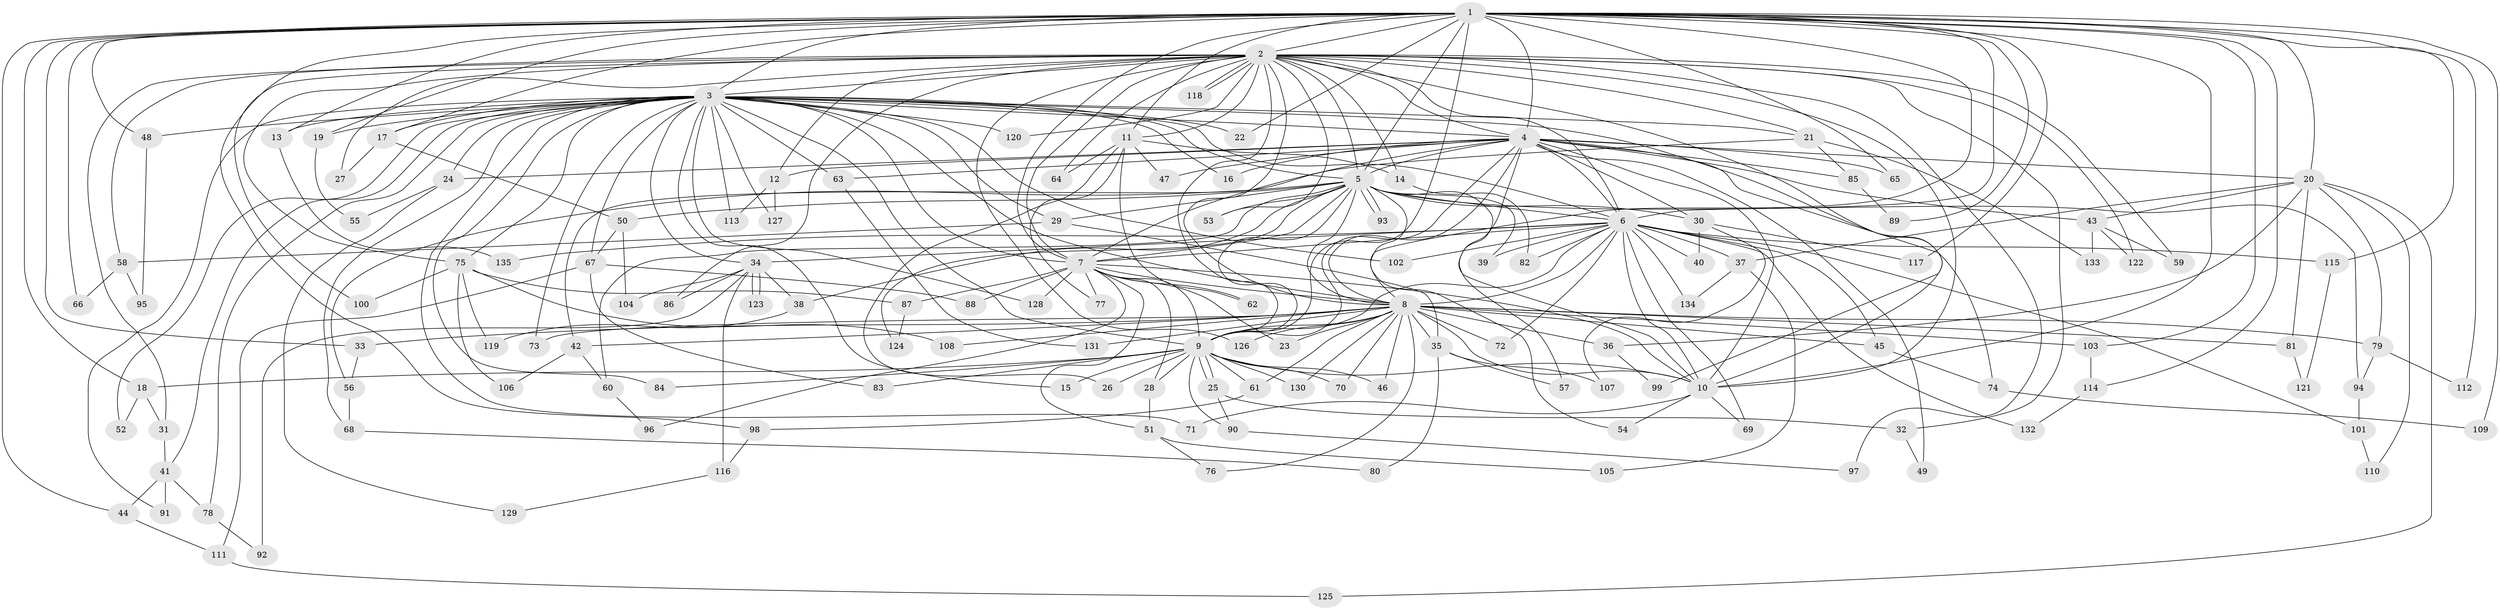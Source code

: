 // Generated by graph-tools (version 1.1) at 2025/45/03/09/25 04:45:17]
// undirected, 135 vertices, 295 edges
graph export_dot {
graph [start="1"]
  node [color=gray90,style=filled];
  1;
  2;
  3;
  4;
  5;
  6;
  7;
  8;
  9;
  10;
  11;
  12;
  13;
  14;
  15;
  16;
  17;
  18;
  19;
  20;
  21;
  22;
  23;
  24;
  25;
  26;
  27;
  28;
  29;
  30;
  31;
  32;
  33;
  34;
  35;
  36;
  37;
  38;
  39;
  40;
  41;
  42;
  43;
  44;
  45;
  46;
  47;
  48;
  49;
  50;
  51;
  52;
  53;
  54;
  55;
  56;
  57;
  58;
  59;
  60;
  61;
  62;
  63;
  64;
  65;
  66;
  67;
  68;
  69;
  70;
  71;
  72;
  73;
  74;
  75;
  76;
  77;
  78;
  79;
  80;
  81;
  82;
  83;
  84;
  85;
  86;
  87;
  88;
  89;
  90;
  91;
  92;
  93;
  94;
  95;
  96;
  97;
  98;
  99;
  100;
  101;
  102;
  103;
  104;
  105;
  106;
  107;
  108;
  109;
  110;
  111;
  112;
  113;
  114;
  115;
  116;
  117;
  118;
  119;
  120;
  121;
  122;
  123;
  124;
  125;
  126;
  127;
  128;
  129;
  130;
  131;
  132;
  133;
  134;
  135;
  1 -- 2;
  1 -- 3;
  1 -- 4;
  1 -- 5;
  1 -- 6;
  1 -- 7;
  1 -- 8;
  1 -- 9;
  1 -- 10;
  1 -- 11;
  1 -- 13;
  1 -- 17;
  1 -- 18;
  1 -- 19;
  1 -- 20;
  1 -- 22;
  1 -- 33;
  1 -- 44;
  1 -- 48;
  1 -- 65;
  1 -- 66;
  1 -- 89;
  1 -- 98;
  1 -- 103;
  1 -- 109;
  1 -- 112;
  1 -- 114;
  1 -- 115;
  1 -- 117;
  2 -- 3;
  2 -- 4;
  2 -- 5;
  2 -- 6;
  2 -- 7;
  2 -- 8;
  2 -- 9;
  2 -- 10;
  2 -- 11;
  2 -- 12;
  2 -- 14;
  2 -- 21;
  2 -- 27;
  2 -- 31;
  2 -- 32;
  2 -- 53;
  2 -- 58;
  2 -- 59;
  2 -- 64;
  2 -- 75;
  2 -- 86;
  2 -- 97;
  2 -- 99;
  2 -- 100;
  2 -- 118;
  2 -- 118;
  2 -- 120;
  2 -- 122;
  2 -- 126;
  3 -- 4;
  3 -- 5;
  3 -- 6;
  3 -- 7;
  3 -- 8;
  3 -- 9;
  3 -- 10;
  3 -- 13;
  3 -- 15;
  3 -- 16;
  3 -- 17;
  3 -- 19;
  3 -- 21;
  3 -- 22;
  3 -- 24;
  3 -- 29;
  3 -- 34;
  3 -- 41;
  3 -- 48;
  3 -- 52;
  3 -- 63;
  3 -- 67;
  3 -- 68;
  3 -- 71;
  3 -- 73;
  3 -- 75;
  3 -- 78;
  3 -- 84;
  3 -- 91;
  3 -- 102;
  3 -- 113;
  3 -- 120;
  3 -- 127;
  3 -- 128;
  4 -- 5;
  4 -- 6;
  4 -- 7;
  4 -- 8;
  4 -- 9;
  4 -- 10;
  4 -- 12;
  4 -- 16;
  4 -- 20;
  4 -- 24;
  4 -- 30;
  4 -- 43;
  4 -- 47;
  4 -- 49;
  4 -- 57;
  4 -- 63;
  4 -- 65;
  4 -- 74;
  4 -- 85;
  5 -- 6;
  5 -- 7;
  5 -- 8;
  5 -- 9;
  5 -- 10;
  5 -- 29;
  5 -- 30;
  5 -- 38;
  5 -- 39;
  5 -- 50;
  5 -- 53;
  5 -- 54;
  5 -- 56;
  5 -- 60;
  5 -- 93;
  5 -- 93;
  5 -- 94;
  5 -- 124;
  6 -- 7;
  6 -- 8;
  6 -- 9;
  6 -- 10;
  6 -- 34;
  6 -- 37;
  6 -- 39;
  6 -- 40;
  6 -- 45;
  6 -- 69;
  6 -- 72;
  6 -- 82;
  6 -- 101;
  6 -- 102;
  6 -- 115;
  6 -- 132;
  6 -- 134;
  6 -- 135;
  7 -- 8;
  7 -- 9;
  7 -- 10;
  7 -- 23;
  7 -- 28;
  7 -- 51;
  7 -- 62;
  7 -- 77;
  7 -- 87;
  7 -- 88;
  7 -- 96;
  7 -- 128;
  8 -- 9;
  8 -- 10;
  8 -- 23;
  8 -- 33;
  8 -- 35;
  8 -- 36;
  8 -- 42;
  8 -- 45;
  8 -- 46;
  8 -- 61;
  8 -- 70;
  8 -- 72;
  8 -- 73;
  8 -- 76;
  8 -- 79;
  8 -- 81;
  8 -- 103;
  8 -- 108;
  8 -- 126;
  8 -- 130;
  8 -- 131;
  9 -- 10;
  9 -- 15;
  9 -- 18;
  9 -- 25;
  9 -- 25;
  9 -- 26;
  9 -- 28;
  9 -- 46;
  9 -- 61;
  9 -- 70;
  9 -- 83;
  9 -- 84;
  9 -- 90;
  9 -- 130;
  10 -- 54;
  10 -- 69;
  10 -- 71;
  11 -- 14;
  11 -- 26;
  11 -- 47;
  11 -- 62;
  11 -- 64;
  11 -- 77;
  12 -- 113;
  12 -- 127;
  13 -- 135;
  14 -- 82;
  17 -- 27;
  17 -- 50;
  18 -- 31;
  18 -- 52;
  19 -- 55;
  20 -- 36;
  20 -- 37;
  20 -- 43;
  20 -- 79;
  20 -- 81;
  20 -- 110;
  20 -- 125;
  21 -- 42;
  21 -- 85;
  21 -- 133;
  24 -- 55;
  24 -- 129;
  25 -- 32;
  25 -- 90;
  28 -- 51;
  29 -- 35;
  29 -- 58;
  30 -- 40;
  30 -- 107;
  30 -- 117;
  31 -- 41;
  32 -- 49;
  33 -- 56;
  34 -- 38;
  34 -- 86;
  34 -- 92;
  34 -- 104;
  34 -- 116;
  34 -- 123;
  34 -- 123;
  35 -- 57;
  35 -- 80;
  35 -- 107;
  36 -- 99;
  37 -- 105;
  37 -- 134;
  38 -- 119;
  41 -- 44;
  41 -- 78;
  41 -- 91;
  42 -- 60;
  42 -- 106;
  43 -- 59;
  43 -- 122;
  43 -- 133;
  44 -- 111;
  45 -- 74;
  48 -- 95;
  50 -- 67;
  50 -- 104;
  51 -- 76;
  51 -- 105;
  56 -- 68;
  58 -- 66;
  58 -- 95;
  60 -- 96;
  61 -- 98;
  63 -- 131;
  67 -- 83;
  67 -- 88;
  67 -- 111;
  68 -- 80;
  74 -- 109;
  75 -- 87;
  75 -- 100;
  75 -- 106;
  75 -- 108;
  75 -- 119;
  78 -- 92;
  79 -- 94;
  79 -- 112;
  81 -- 121;
  85 -- 89;
  87 -- 124;
  90 -- 97;
  94 -- 101;
  98 -- 116;
  101 -- 110;
  103 -- 114;
  111 -- 125;
  114 -- 132;
  115 -- 121;
  116 -- 129;
}
